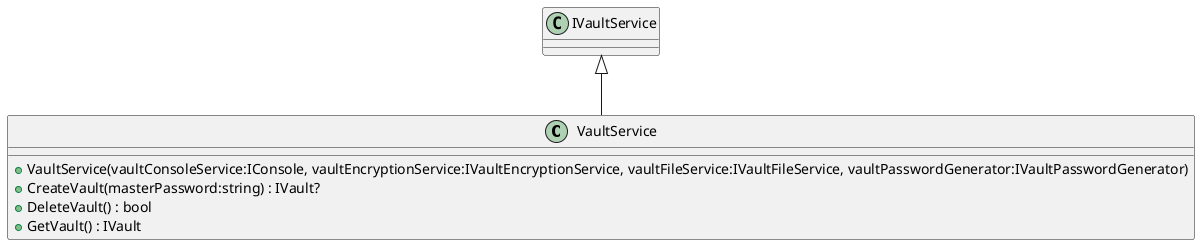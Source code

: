 @startuml
class VaultService {
    + VaultService(vaultConsoleService:IConsole, vaultEncryptionService:IVaultEncryptionService, vaultFileService:IVaultFileService, vaultPasswordGenerator:IVaultPasswordGenerator)
    + CreateVault(masterPassword:string) : IVault?
    + DeleteVault() : bool
    + GetVault() : IVault
}
IVaultService <|-- VaultService
@enduml
